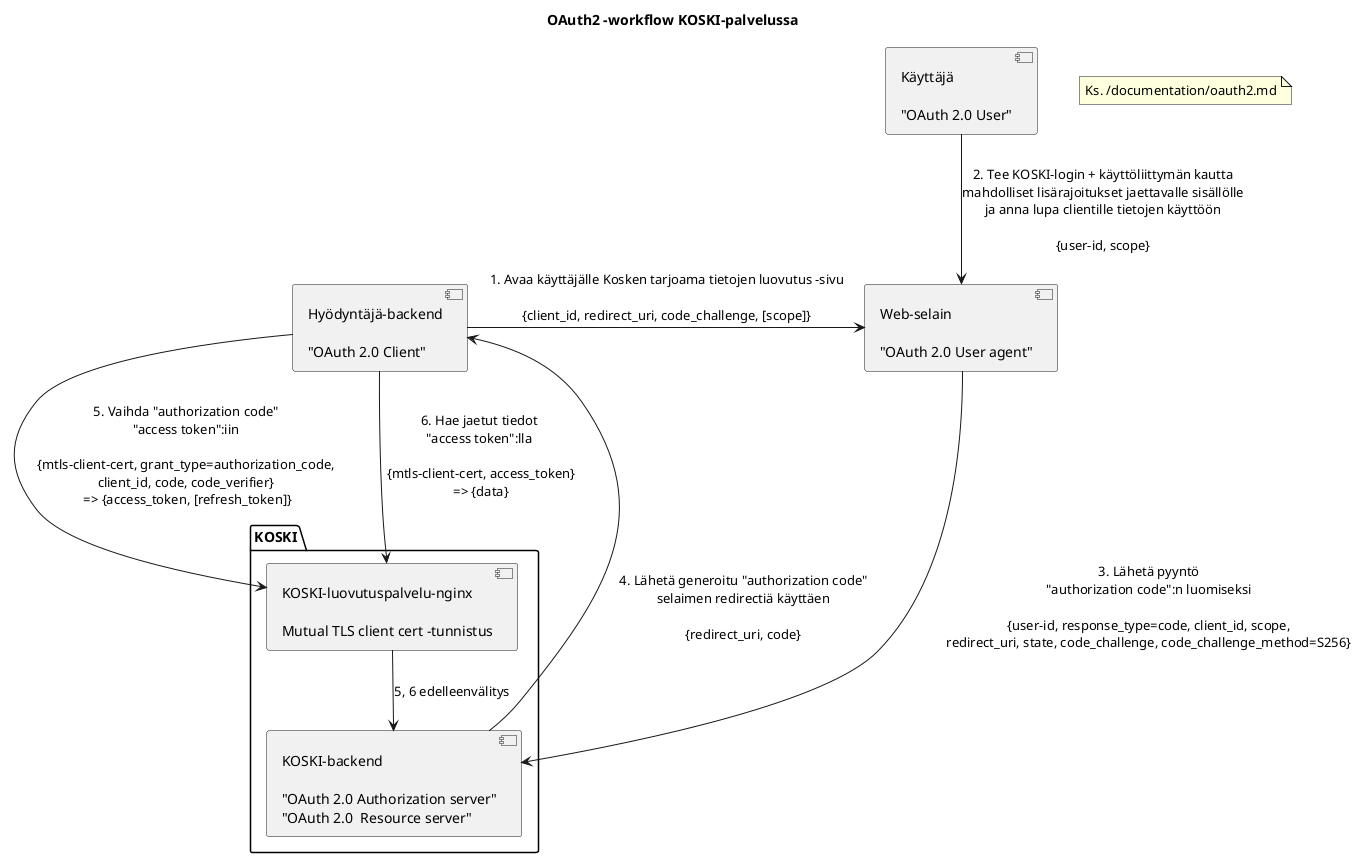 @startuml
title OAuth2 -workflow KOSKI-palvelussa

Note as intro
 Ks. /documentation/oauth2.md
end note

package KOSKI {

component koski_backend [
  KOSKI-backend

  "OAuth 2.0 Authorization server"
  "OAuth 2.0  Resource server"
]

component luovutuspalvelu [
  KOSKI-luovutuspalvelu-nginx

  Mutual TLS client cert -tunnistus
]

}

component user [
  Käyttäjä

  "OAuth 2.0 User"
]

component user_agent [
  Web-selain

  "OAuth 2.0 User agent"
]

component client [
  Hyödyntäjä-backend

  "OAuth 2.0 Client"
]

luovutuspalvelu -down-> koski_backend : 5, 6 edelleenvälitys

client -> user_agent : 1. Avaa käyttäjälle Kosken tarjoama tietojen luovutus -sivu\n\n{client_id, redirect_uri, code_challenge, [scope]}
user --> user_agent : 2. Tee KOSKI-login + käyttöliittymän kautta\nmahdolliset lisärajoitukset jaettavalle sisällölle\nja anna lupa clientille tietojen käyttöön\n\n{user-id, scope}
user_agent -> koski_backend : 3. Lähetä pyyntö\n"authorization code":n luomiseksi\n\n{user-id, response_type=code, client_id, scope,\nredirect_uri, state, code_challenge, code_challenge_method=S256}
koski_backend --> client : 4. Lähetä generoitu "authorization code"\nselaimen redirectiä käyttäen\n\n{redirect_uri, code}
client --> luovutuspalvelu : 5. Vaihda "authorization code"\n"access token":iin\n\n{mtls-client-cert, grant_type=authorization_code,\nclient_id, code, code_verifier}\n => {access_token, [refresh_token]}
client --> luovutuspalvelu : 6. Hae jaetut tiedot\n"access token":lla\n\n {mtls-client-cert, access_token}\n => {data}

@enduml
